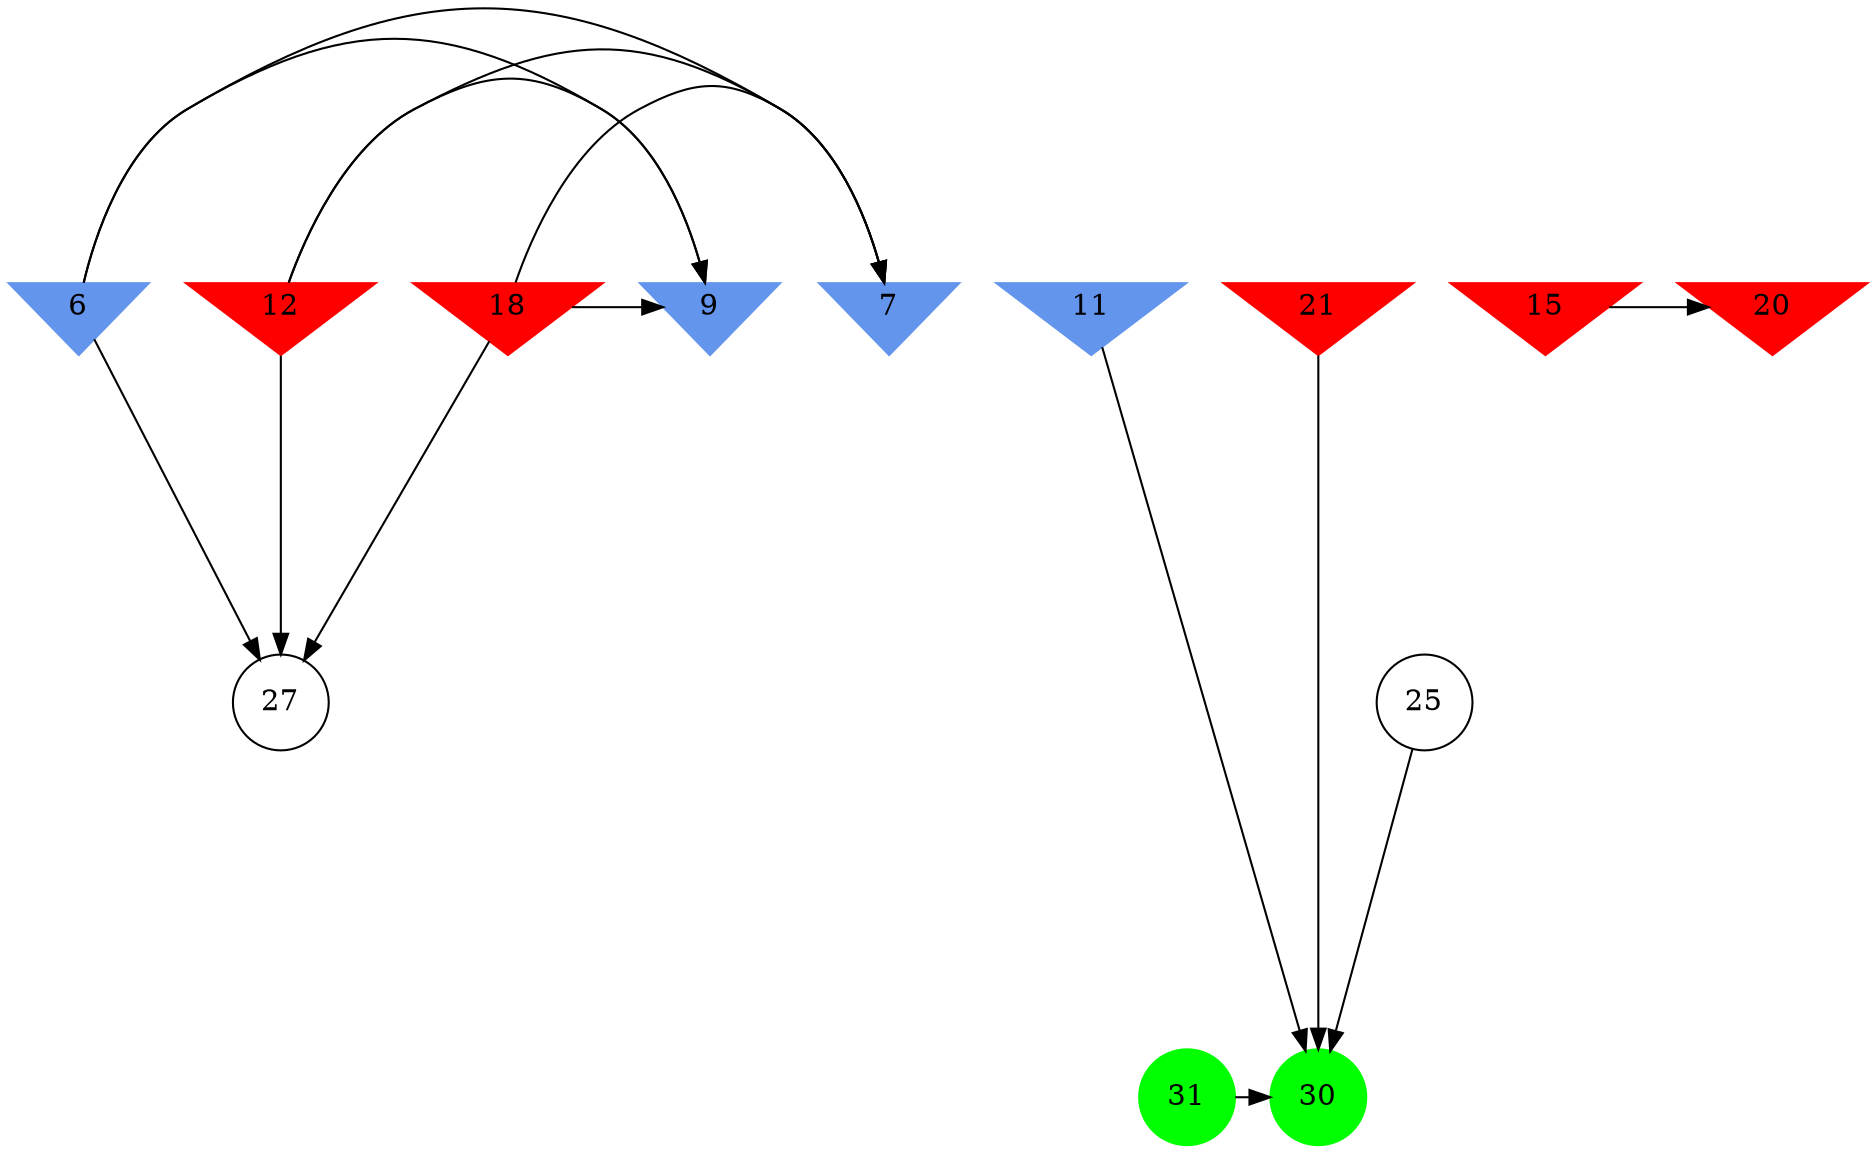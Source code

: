 digraph brain {
	ranksep=2.0;
	6 [shape=invtriangle,style=filled,color=cornflowerblue];
	7 [shape=invtriangle,style=filled,color=cornflowerblue];
	9 [shape=invtriangle,style=filled,color=cornflowerblue];
	11 [shape=invtriangle,style=filled,color=cornflowerblue];
	12 [shape=invtriangle,style=filled,color=red];
	15 [shape=invtriangle,style=filled,color=red];
	18 [shape=invtriangle,style=filled,color=red];
	20 [shape=invtriangle,style=filled,color=red];
	21 [shape=invtriangle,style=filled,color=red];
	25 [shape=circle,color=black];
	27 [shape=circle,color=black];
	30 [shape=circle,style=filled,color=green];
	31 [shape=circle,style=filled,color=green];
	25	->	30;
	31	->	30;
	11	->	30;
	21	->	30;
	15	->	20;
	12	->	7;
	12	->	27;
	12	->	9;
	18	->	7;
	18	->	27;
	18	->	9;
	6	->	7;
	6	->	27;
	6	->	9;
	{ rank=same; 6; 7; 9; 11; 12; 15; 18; 20; 21; }
	{ rank=same; 25; 27; }
	{ rank=same; 30; 31; }
}
